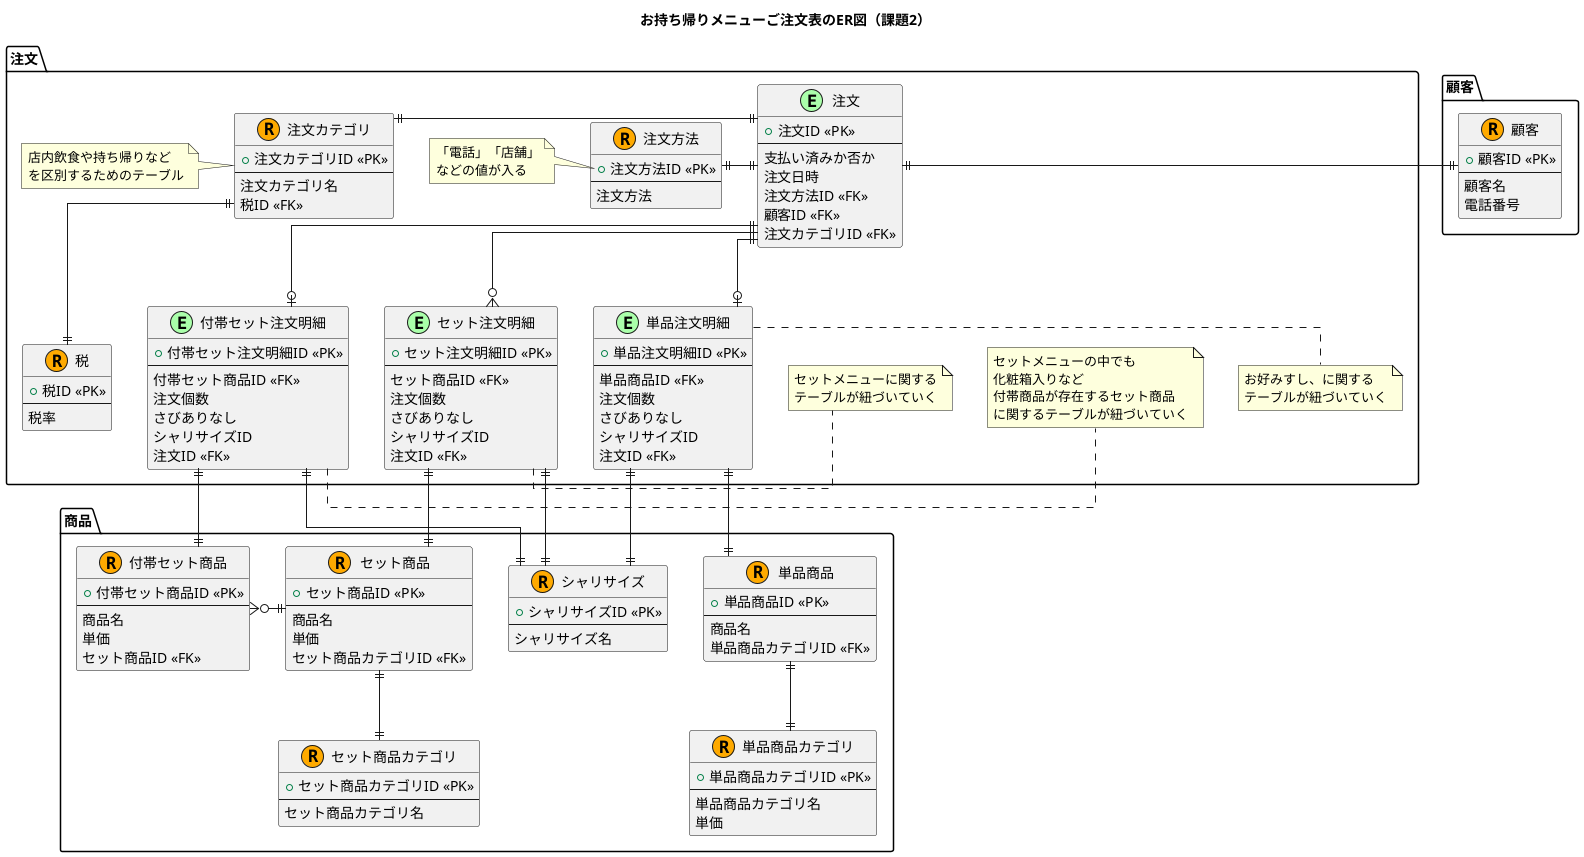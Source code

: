 @startuml

title "お持ち帰りメニューご注文表のER図（課題2）"

skinparam Linetype ortho

/' 
  イベント系テーブル：E
  リソース系テーブル：R
'/

!define EVENT_MARK_COLOR AAFFAA
!define RESOURCE_MARK_COLOR FFAA00

package "注文" as orderpkg {
  entity "注文" as order <<E, EVENT_MARK_COLOR>> {
    + 注文ID <<PK>>
    ---
    支払い済みか否か
    注文日時
    注文方法ID <<FK>>
    顧客ID <<FK>>
    注文カテゴリID <<FK>>
  }

  entity "セット注文明細" as set_order_detail <<E, EVENT_MARK_COLOR>> {
    + セット注文明細ID <<PK>>
    ---
    セット商品ID <<FK>>
    注文個数
    さびありなし
    シャリサイズID
    注文ID <<FK>>
  }

  note right of set_order_detail
    セットメニューに関する
    テーブルが紐づいていく
  end note

  entity "付帯セット注文明細" as set_accessorial_order_detail <<E, EVENT_MARK_COLOR>> {
    + 付帯セット注文明細ID <<PK>>
    ---
    付帯セット商品ID <<FK>>
    注文個数
    さびありなし
    シャリサイズID
    注文ID <<FK>>
  }

  note right of set_accessorial_order_detail
    セットメニューの中でも
    化粧箱入りなど
    付帯商品が存在するセット商品
    に関するテーブルが紐づいていく
  end note

  entity "単品注文明細" as order_detail <<E, EVENT_MARK_COLOR>> {
    + 単品注文明細ID <<PK>>
    ---
    単品商品ID <<FK>>
    注文個数
    さびありなし
    シャリサイズID
    注文ID <<FK>>
  }

  note right of order_detail
    お好みすし、に関する
    テーブルが紐づいていく
  end note

  entity "注文方法" as order_method <<R, RESOURCE_MARK_COLOR>> {
    + 注文方法ID <<PK>>
    ---
    注文方法
  }

  note left of order_method::注文方法
    「電話」「店舗」
    などの値が入る
  end note

  entity "注文カテゴリ" as order_category <<R, RESOURCE_MARK_COLOR>> {
    + 注文カテゴリID <<PK>>
    ---
    注文カテゴリ名
    税ID <<FK>>
  }

  note left of order_category
    店内飲食や持ち帰りなど
    を区別するためのテーブル
  end note

  entity "税" as tax <<R, RESOURCE_MARK_COLOR>> {
    + 税ID <<PK>>
    ---
    税率
  }
}

package "商品" as productpkg {
  entity "単品商品" as product <<R, RESOURCE_MARK_COLOR>> {
    + 単品商品ID <<PK>>
    ---
    商品名
    単品商品カテゴリID <<FK>>
  }

  entity "セット商品" as set_product <<R, RESOURCE_MARK_COLOR>> {
    + セット商品ID <<PK>>
    ---
    商品名
    単価
    セット商品カテゴリID <<FK>>
  }

  entity "付帯セット商品" as accessorial_set_product <<R, RESOURCE_MARK_COLOR>> {
    + 付帯セット商品ID <<PK>>
    ---
    商品名
    単価
    セット商品ID <<FK>>
  }

  entity "セット商品カテゴリ" as set_product_class <<R, RESOURCE_MARK_COLOR>> {
    + セット商品カテゴリID <<PK>>
    ---
    セット商品カテゴリ名
  }

  entity "単品商品カテゴリ" as product_class <<R, RESOURCE_MARK_COLOR>> {
    + 単品商品カテゴリID <<PK>>
    ---
    単品商品カテゴリ名
    単価
  }

  entity "シャリサイズ" as sharisize <<R, RESOURCE_MARK_COLOR>> {
    + シャリサイズID <<PK>>
    ---
    シャリサイズ名
  }
}

package "顧客" as customerpkg {
  entity "顧客" as customer <<R, RESOURCE_MARK_COLOR>> {
    + 顧客ID <<PK>>
    ---
    顧客名
    電話番号
  }
}

order ||-l-|| order_method
order ||-d-o| order_detail
order ||-d-o{ set_order_detail
order ||-d-o| set_accessorial_order_detail
order ||-l-|| order_category
set_order_detail ||-d-|| set_product
set_order_detail ||--|| sharisize
order_detail ||--|| product
order_detail ||--|| sharisize
set_accessorial_order_detail ||--|| accessorial_set_product
set_accessorial_order_detail ||--|| sharisize
set_product ||-d-|| set_product_class
set_product ||-r-o{ accessorial_set_product
product ||--|| product_class
order ||-l-|| customer
order_category ||--|| tax

@enduml